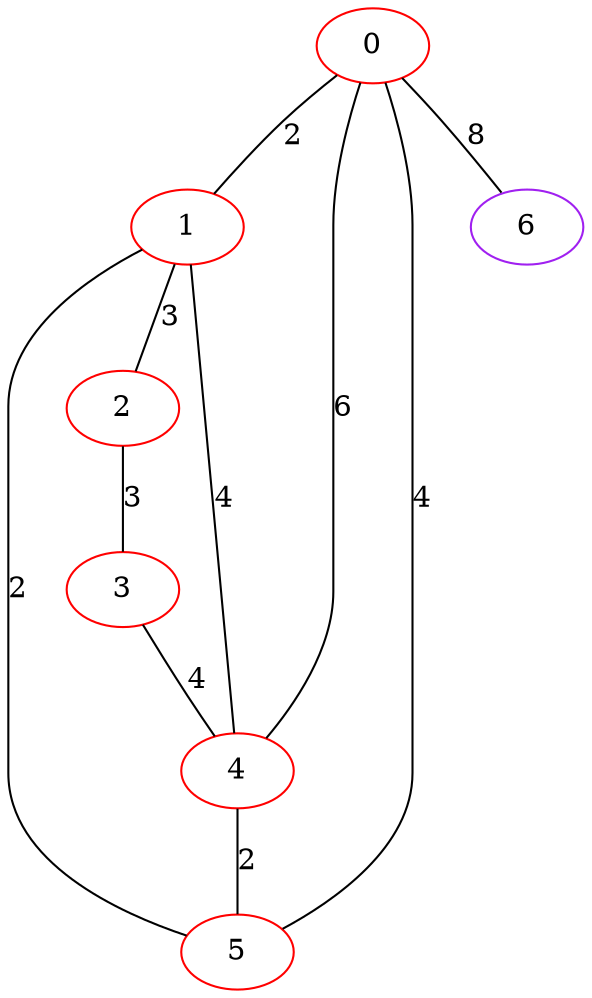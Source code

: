 graph "" {
0 [color=red, weight=1];
1 [color=red, weight=1];
2 [color=red, weight=1];
3 [color=red, weight=1];
4 [color=red, weight=1];
5 [color=red, weight=1];
6 [color=purple, weight=4];
0 -- 1  [key=0, label=2];
0 -- 4  [key=0, label=6];
0 -- 5  [key=0, label=4];
0 -- 6  [key=0, label=8];
1 -- 2  [key=0, label=3];
1 -- 4  [key=0, label=4];
1 -- 5  [key=0, label=2];
2 -- 3  [key=0, label=3];
3 -- 4  [key=0, label=4];
4 -- 5  [key=0, label=2];
}
